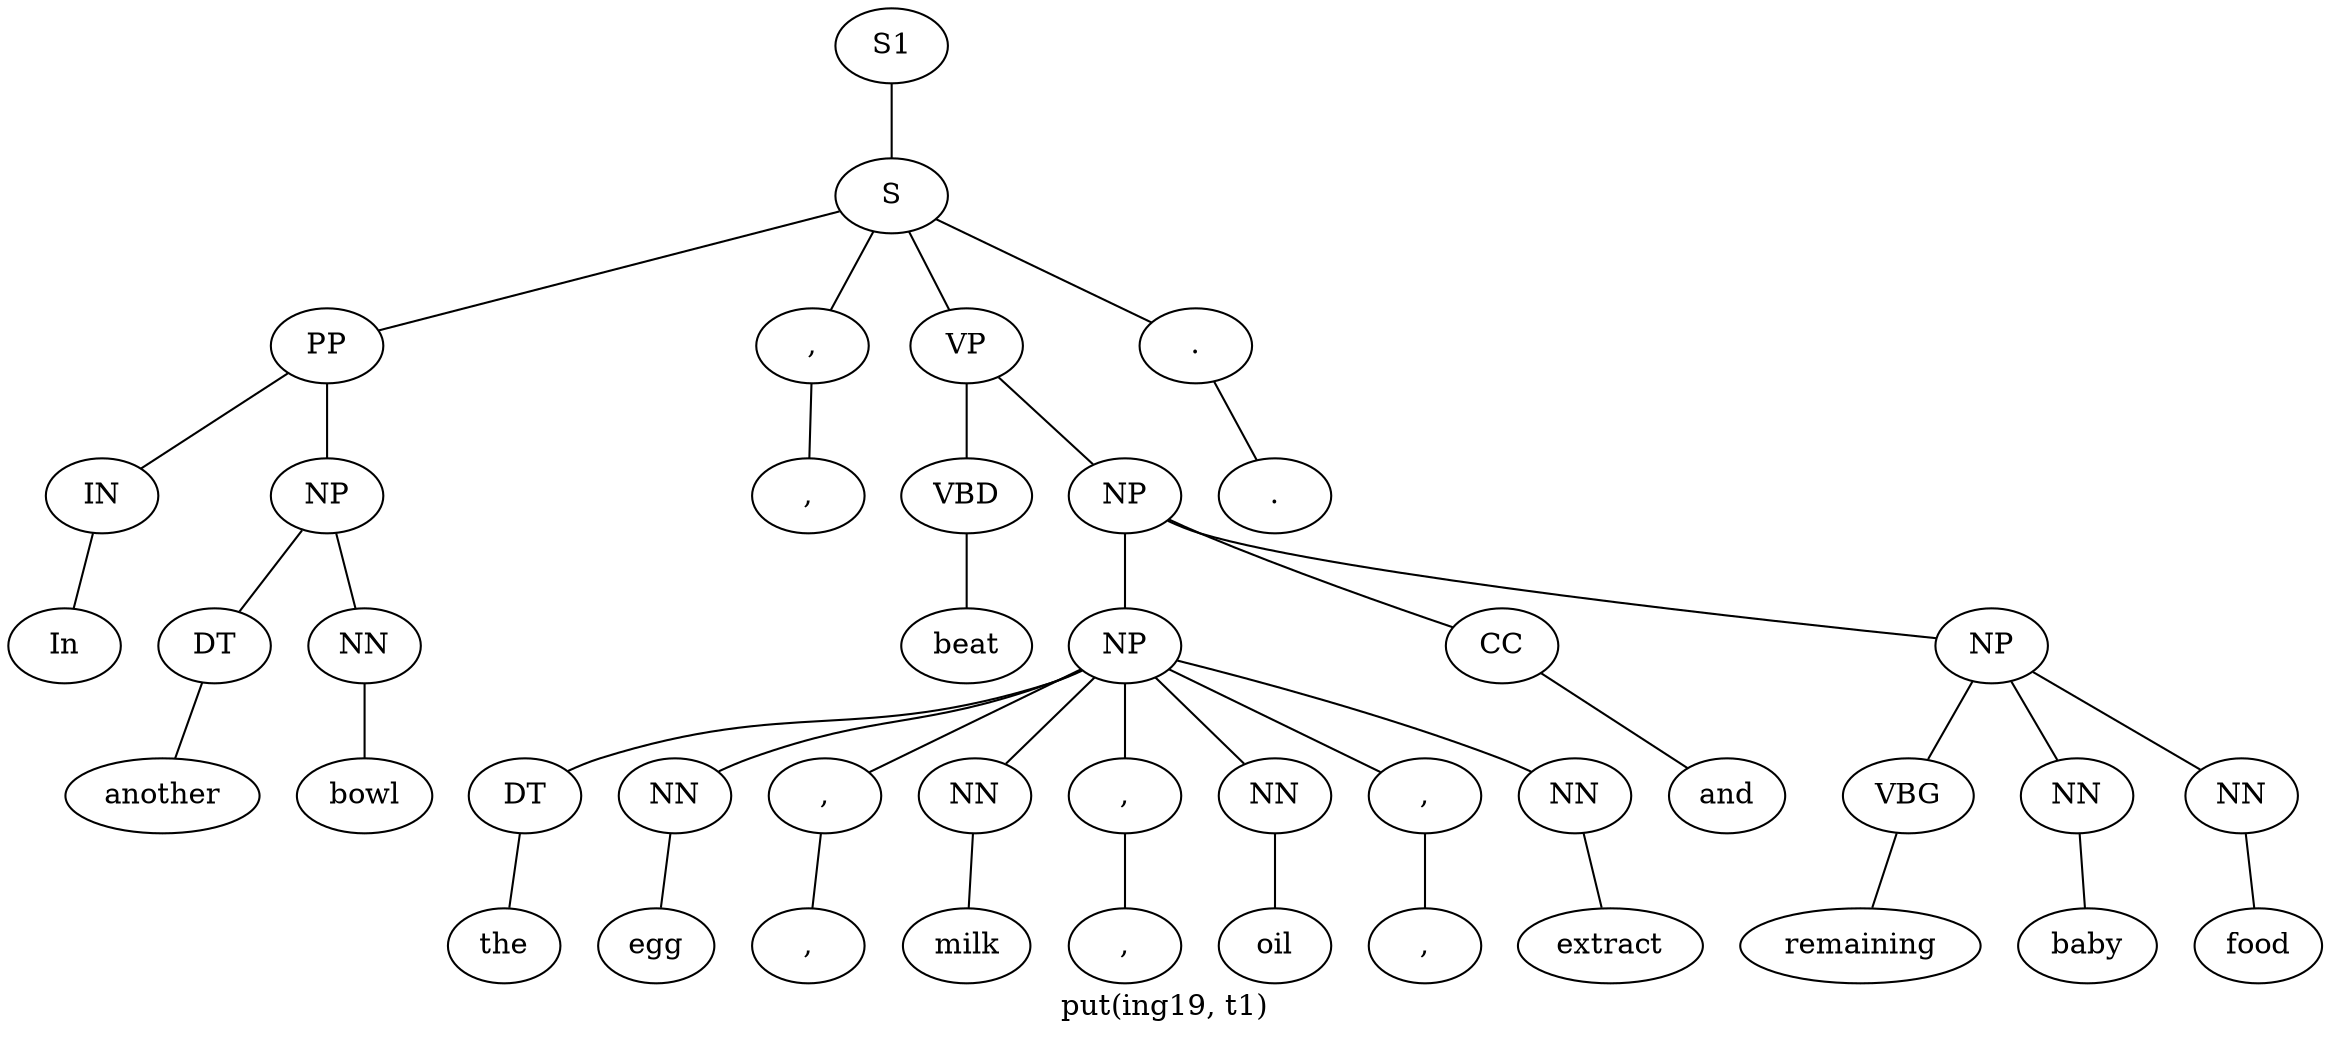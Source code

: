 graph SyntaxGraph {
	label = "put(ing19, t1)";
	Node0 [label="S1"];
	Node1 [label="S"];
	Node2 [label="PP"];
	Node3 [label="IN"];
	Node4 [label="In"];
	Node5 [label="NP"];
	Node6 [label="DT"];
	Node7 [label="another"];
	Node8 [label="NN"];
	Node9 [label="bowl"];
	Node10 [label=","];
	Node11 [label=","];
	Node12 [label="VP"];
	Node13 [label="VBD"];
	Node14 [label="beat"];
	Node15 [label="NP"];
	Node16 [label="NP"];
	Node17 [label="DT"];
	Node18 [label="the"];
	Node19 [label="NN"];
	Node20 [label="egg"];
	Node21 [label=","];
	Node22 [label=","];
	Node23 [label="NN"];
	Node24 [label="milk"];
	Node25 [label=","];
	Node26 [label=","];
	Node27 [label="NN"];
	Node28 [label="oil"];
	Node29 [label=","];
	Node30 [label=","];
	Node31 [label="NN"];
	Node32 [label="extract"];
	Node33 [label="CC"];
	Node34 [label="and"];
	Node35 [label="NP"];
	Node36 [label="VBG"];
	Node37 [label="remaining"];
	Node38 [label="NN"];
	Node39 [label="baby"];
	Node40 [label="NN"];
	Node41 [label="food"];
	Node42 [label="."];
	Node43 [label="."];

	Node0 -- Node1;
	Node1 -- Node2;
	Node1 -- Node10;
	Node1 -- Node12;
	Node1 -- Node42;
	Node2 -- Node3;
	Node2 -- Node5;
	Node3 -- Node4;
	Node5 -- Node6;
	Node5 -- Node8;
	Node6 -- Node7;
	Node8 -- Node9;
	Node10 -- Node11;
	Node12 -- Node13;
	Node12 -- Node15;
	Node13 -- Node14;
	Node15 -- Node16;
	Node15 -- Node33;
	Node15 -- Node35;
	Node16 -- Node17;
	Node16 -- Node19;
	Node16 -- Node21;
	Node16 -- Node23;
	Node16 -- Node25;
	Node16 -- Node27;
	Node16 -- Node29;
	Node16 -- Node31;
	Node17 -- Node18;
	Node19 -- Node20;
	Node21 -- Node22;
	Node23 -- Node24;
	Node25 -- Node26;
	Node27 -- Node28;
	Node29 -- Node30;
	Node31 -- Node32;
	Node33 -- Node34;
	Node35 -- Node36;
	Node35 -- Node38;
	Node35 -- Node40;
	Node36 -- Node37;
	Node38 -- Node39;
	Node40 -- Node41;
	Node42 -- Node43;
}